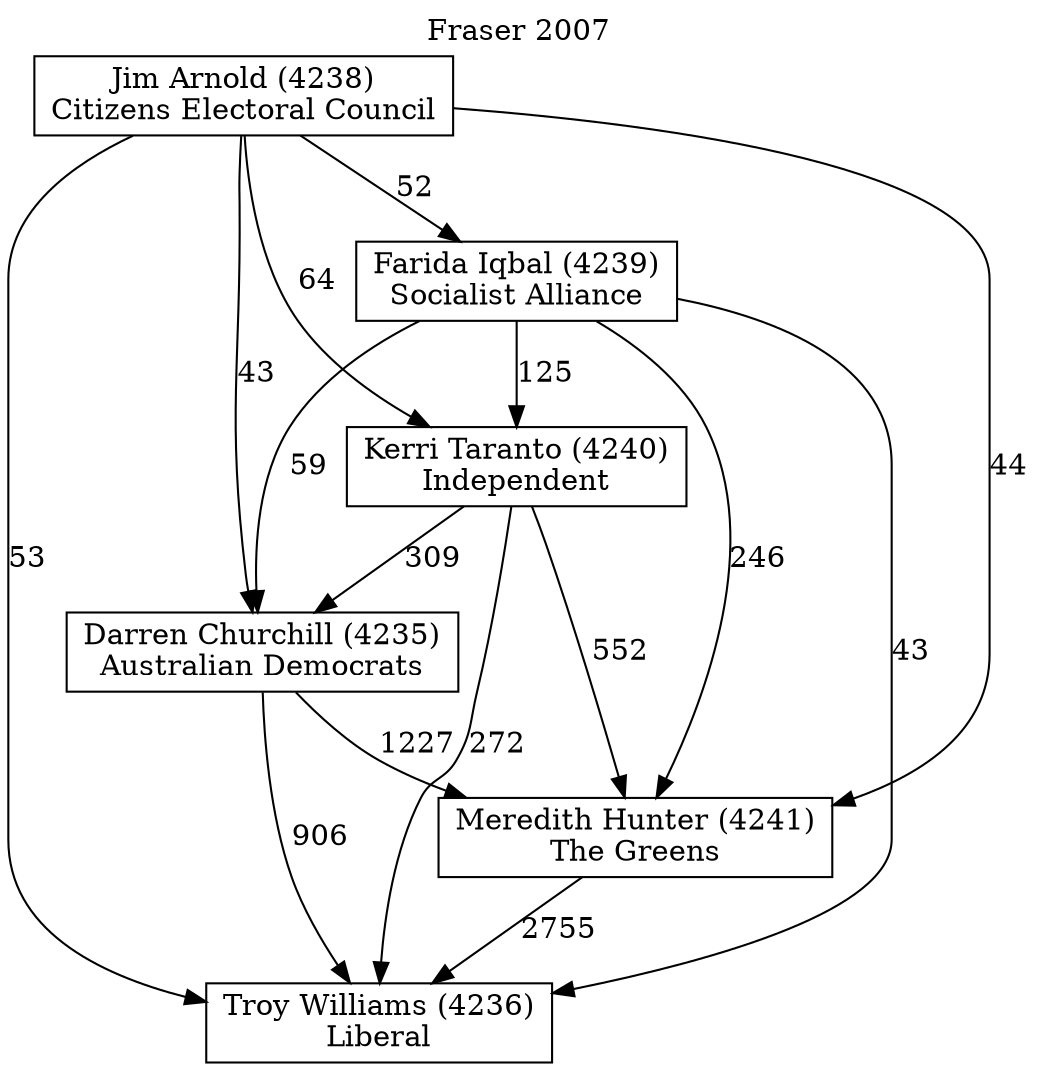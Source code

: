 // House preference flow
digraph "Troy Williams (4236)_Fraser_2007" {
	graph [label="Fraser 2007" labelloc=t mclimit=10]
	node [shape=box]
	"Troy Williams (4236)" [label="Troy Williams (4236)
Liberal"]
	"Meredith Hunter (4241)" [label="Meredith Hunter (4241)
The Greens"]
	"Darren Churchill (4235)" [label="Darren Churchill (4235)
Australian Democrats"]
	"Kerri Taranto (4240)" [label="Kerri Taranto (4240)
Independent"]
	"Farida Iqbal (4239)" [label="Farida Iqbal (4239)
Socialist Alliance"]
	"Jim Arnold (4238)" [label="Jim Arnold (4238)
Citizens Electoral Council"]
	"Meredith Hunter (4241)" -> "Troy Williams (4236)" [label=2755]
	"Darren Churchill (4235)" -> "Meredith Hunter (4241)" [label=1227]
	"Kerri Taranto (4240)" -> "Darren Churchill (4235)" [label=309]
	"Farida Iqbal (4239)" -> "Kerri Taranto (4240)" [label=125]
	"Jim Arnold (4238)" -> "Farida Iqbal (4239)" [label=52]
	"Darren Churchill (4235)" -> "Troy Williams (4236)" [label=906]
	"Kerri Taranto (4240)" -> "Troy Williams (4236)" [label=272]
	"Farida Iqbal (4239)" -> "Troy Williams (4236)" [label=43]
	"Jim Arnold (4238)" -> "Troy Williams (4236)" [label=53]
	"Jim Arnold (4238)" -> "Kerri Taranto (4240)" [label=64]
	"Farida Iqbal (4239)" -> "Darren Churchill (4235)" [label=59]
	"Jim Arnold (4238)" -> "Darren Churchill (4235)" [label=43]
	"Kerri Taranto (4240)" -> "Meredith Hunter (4241)" [label=552]
	"Farida Iqbal (4239)" -> "Meredith Hunter (4241)" [label=246]
	"Jim Arnold (4238)" -> "Meredith Hunter (4241)" [label=44]
}
